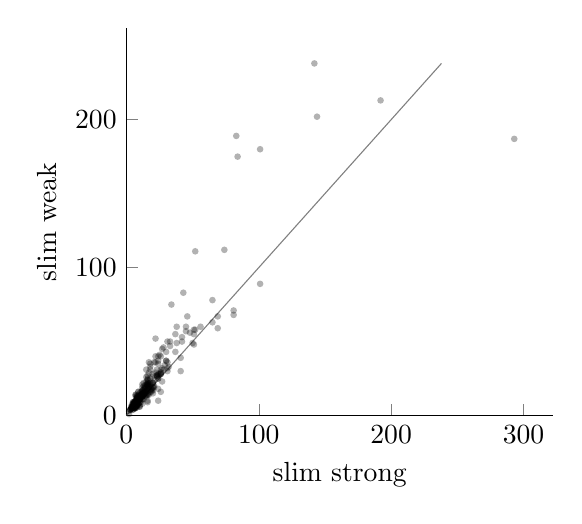 \pgfplotsset{
  compat=newest,
}
\begin{axis}[
  mark size=1.2pt,
  axis x line*=bottom,
  axis y line*=left,
  width=7cm,
  height=6.5cm,
  xlabel near ticks=true,
  ylabel near ticks=true,
  xmin=0,
  ymin=0,
  colorbar/width=.1cm,
  colorbar style={
    line width=.1pt,
  },
  colorbar shift/.style={
    xshift=.1cm,
  },
  xlabel={slim strong},
  ylabel={slim weak},
%
]
\addplot[
  scatter=false,
  scatter src=explicit,
  only marks=true,
  mark options={
    fill opacity=0.3,
    draw opacity=0,
  },
  every mark/.append style={},
%
] coordinates
  {(17.0,29.0) [1]%
  (31.0,30.0) [1]%
  (9.0,10.0) [1]%
  (11.0,14.0) [1]%
  (10.0,12.0) [1]%
  (14.0,16.0) [1]%
  (52.0,58.0) [1]%
  (7.0,5.0) [1]%
  (5.0,6.0) [1]%
  (6.0,7.0) [1]%
  (8.0,12.0) [1]%
  (9.0,10.0) [1]%
  (20.0,17.0) [1]%
  (12.0,19.0) [1]%
  (7.0,8.0) [1]%
  (3.0,4.0) [1]%
  (56.0,60.0) [1]%
  (14.0,15.0) [1]%
  (6.0,5.0) [1]%
  (27.0,45.0) [1]%
  (7.0,10.0) [1]%
  (14.0,18.0) [1]%
  (6.0,7.0) [1]%
  (4.0,6.0) [1]%
  (16.0,22.0) [1]%
  (15.0,16.0) [1]%
  (4.0,6.0) [1]%
  (5.0,6.0) [1]%
  (20.0,22.0) [1]%
  (7.0,10.0) [1]%
  (10.0,15.0) [1]%
  (8.0,10.0) [1]%
  (10.0,12.0) [1]%
  (4.0,5.0) [1]%
  (11.0,12.0) [1]%
  (10.0,12.0) [1]%
  (14.0,19.0) [1]%
  (5.0,6.0) [1]%
  (31.0,32.0) [1]%
  (2.0,3.0) [1]%
  (48.0,56.0) [1]%
  (26.0,16.0) [1]%
  (8.0,7.0) [1]%
  (8.0,6.0) [1]%
  (6.0,5.0) [1]%
  (6.0,5.0) [1]%
  (15.0,16.0) [1]%
  (16.0,18.0) [1]%
  (26.0,40.0) [1]%
  (84.0,175.0) [1]%
  (10.0,13.0) [1]%
  (12.0,15.0) [1]%
  (15.0,26.0) [1]%
  (12.0,13.0) [1]%
  (15.0,23.0) [1]%
  (26.0,31.0) [1]%
  (6.0,8.0) [1]%
  (8.0,9.0) [1]%
  (7.0,8.0) [1]%
  (101.0,89.0) [1]%
  (5.0,6.0) [1]%
  (5.0,6.0) [1]%
  (nan,nan) [1]%
  (6.0,9.0) [1]%
  (11.0,9.0) [1]%
  (7.0,8.0) [1]%
  (6.0,8.0) [1]%
  (293.0,187.0) [1]%
  (74.0,112.0) [1]%
  (14.0,15.0) [1]%
  (17.0,14.0) [1]%
  (5.0,6.0) [1]%
  (6.0,7.0) [1]%
  (13.0,14.0) [1]%
  (26.0,29.0) [1]%
  (6.0,7.0) [1]%
  (8.0,6.0) [1]%
  (81.0,71.0) [1]%
  (16.0,17.0) [1]%
  (6.0,9.0) [1]%
  (24.0,25.0) [1]%
  (4.0,5.0) [1]%
  (10.0,11.0) [1]%
  (6.0,8.0) [1]%
  (3.0,4.0) [1]%
  (9.0,13.0) [1]%
  (9.0,16.0) [1]%
  (6.0,9.0) [1]%
  (12.0,11.0) [1]%
  (9.0,12.0) [1]%
  (16.0,20.0) [1]%
  (16.0,10.0) [1]%
  (5.0,6.0) [1]%
  (4.0,5.0) [1]%
  (2.0,1.0) [1]%
  (7.0,6.0) [1]%
  (11.0,12.0) [1]%
  (8.0,10.0) [1]%
  (37.0,43.0) [1]%
  (8.0,12.0) [1]%
  (13.0,18.0) [1]%
  (142.0,238.0) [1]%
  (8.0,11.0) [1]%
  (51.0,58.0) [1]%
  (18.0,17.0) [1]%
  (12.0,15.0) [1]%
  (23.0,26.0) [1]%
  (11.0,16.0) [1]%
  (6.0,7.0) [1]%
  (22.0,40.0) [1]%
  (7.0,8.0) [1]%
  (9.0,11.0) [1]%
  (16.0,14.0) [1]%
  (12.0,15.0) [1]%
  (15.0,13.0) [1]%
  (20.0,15.0) [1]%
  (16.0,25.0) [1]%
  (8.0,10.0) [1]%
  (21.0,36.0) [1]%
  (7.0,8.0) [1]%
  (9.0,11.0) [1]%
  (20.0,22.0) [1]%
  (10.0,11.0) [1]%
  (7.0,9.0) [1]%
  (8.0,12.0) [1]%
  (7.0,8.0) [1]%
  (38.0,60.0) [1]%
  (7.0,8.0) [1]%
  (8.0,11.0) [1]%
  (20.0,19.0) [1]%
  (6.0,8.0) [1]%
  (18.0,16.0) [1]%
  (15.0,19.0) [1]%
  (7.0,8.0) [1]%
  (11.0,14.0) [1]%
  (6.0,9.0) [1]%
  (6.0,7.0) [1]%
  (6.0,7.0) [1]%
  (6.0,7.0) [1]%
  (17.0,18.0) [1]%
  (12.0,16.0) [1]%
  (8.0,10.0) [1]%
  (7.0,8.0) [1]%
  (6.0,5.0) [1]%
  (9.0,8.0) [1]%
  (24.0,27.0) [1]%
  (12.0,17.0) [1]%
  (7.0,5.0) [1]%
  (8.0,9.0) [1]%
  (24.0,10.0) [1]%
  (16.0,24.0) [1]%
  (16.0,27.0) [1]%
  (8.0,12.0) [1]%
  (30.0,37.0) [1]%
  (9.0,8.0) [1]%
  (7.0,8.0) [1]%
  (5.0,8.0) [1]%
  (5.0,8.0) [1]%
  (33.0,47.0) [1]%
  (13.0,14.0) [1]%
  (27.0,32.0) [1]%
  (14.0,19.0) [1]%
  (21.0,19.0) [1]%
  (10.0,9.0) [1]%
  (8.0,7.0) [1]%
  (45.0,57.0) [1]%
  (8.0,11.0) [1]%
  (38.0,49.0) [1]%
  (7.0,8.0) [1]%
  (7.0,8.0) [1]%
  (21.0,20.0) [1]%
  (9.0,10.0) [1]%
  (12.0,13.0) [1]%
  (17.0,22.0) [1]%
  (7.0,8.0) [1]%
  (18.0,21.0) [1]%
  (4.0,5.0) [1]%
  (20.0,28.0) [1]%
  (81.0,68.0) [1]%
  (15.0,31.0) [1]%
  (14.0,13.0) [1]%
  (31.0,36.0) [1]%
  (6.0,7.0) [1]%
  (9.0,10.0) [1]%
  (10.0,7.0) [1]%
  (7.0,8.0) [1]%
  (13.0,15.0) [1]%
  (9.0,11.0) [1]%
  (19.0,17.0) [1]%
  (16.0,24.0) [1]%
  (42.0,53.0) [1]%
  (7.0,8.0) [1]%
  (41.0,30.0) [1]%
  (11.0,12.0) [1]%
  (6.0,7.0) [1]%
  (37.0,55.0) [1]%
  (12.0,14.0) [1]%
  (30.0,43.0) [1]%
  (43.0,83.0) [1]%
  (nan,nan) [1]%
  (16.0,21.0) [1]%
  (24.0,37.0) [1]%
  (7.0,8.0) [1]%
  (16.0,14.0) [1]%
  (13.0,20.0) [1]%
  (101.0,180.0) [1]%
  (12.0,17.0) [1]%
  (10.0,6.0) [1]%
  (26.0,28.0) [1]%
  (10.0,11.0) [1]%
  (21.0,24.0) [1]%
  (10.0,11.0) [1]%
  (7.0,8.0) [1]%
  (33.0,50.0) [1]%
  (13.0,14.0) [1]%
  (15.0,16.0) [1]%
  (34.0,75.0) [1]%
  (22.0,52.0) [1]%
  (65.0,63.0) [1]%
  (9.0,14.0) [1]%
  (5.0,9.0) [1]%
  (4.0,7.0) [1]%
  (9.0,10.0) [1]%
  (11.0,14.0) [1]%
  (16.0,18.0) [1]%
  (9.0,11.0) [1]%
  (5.0,6.0) [1]%
  (16.0,20.0) [1]%
  (23.0,27.0) [1]%
  (52.0,111.0) [1]%
  (7.0,14.0) [1]%
  (13.0,14.0) [1]%
  (14.0,20.0) [1]%
  (16.0,9.0) [1]%
  (32.0,33.0) [1]%
  (13.0,22.0) [1]%
  (22.0,29.0) [1]%
  (5.0,6.0) [1]%
  (13.0,11.0) [1]%
  (4.0,5.0) [1]%
  (7.0,8.0) [1]%
  (6.0,8.0) [1]%
  (13.0,15.0) [1]%
  (29.0,34.0) [1]%
  (19.0,26.0) [1]%
  (5.0,6.0) [1]%
  (8.0,10.0) [1]%
  (12.0,21.0) [1]%
  (10.0,9.0) [1]%
  (17.0,36.0) [1]%
  (12.0,13.0) [1]%
  (4.0,5.0) [1]%
  (9.0,16.0) [1]%
  (4.0,5.0) [1]%
  (20.0,19.0) [1]%
  (19.0,16.0) [1]%
  (19.0,18.0) [1]%
  (11.0,13.0) [1]%
  (46.0,67.0) [1]%
  (9.0,12.0) [1]%
  (8.0,10.0) [1]%
  (12.0,11.0) [1]%
  (7.0,6.0) [1]%
  (4.0,5.0) [1]%
  (19.0,18.0) [1]%
  (50.0,49.0) [1]%
  (8.0,9.0) [1]%
  (28.0,46.0) [1]%
  (6.0,5.0) [1]%
  (8.0,9.0) [1]%
  (13.0,14.0) [1]%
  (7.0,8.0) [1]%
  (16.0,21.0) [1]%
  (3.0,4.0) [1]%
  (10.0,11.0) [1]%
  (16.0,15.0) [1]%
  (9.0,8.0) [1]%
  (15.0,21.0) [1]%
  (25.0,28.0) [1]%
  (6.0,8.0) [1]%
  (11.0,14.0) [1]%
  (7.0,9.0) [1]%
  (5.0,7.0) [1]%
  (8.0,7.0) [1]%
  (26.0,29.0) [1]%
  (18.0,35.0) [1]%
  (24.0,28.0) [1]%
  (7.0,9.0) [1]%
  (18.0,31.0) [1]%
  (20.0,22.0) [1]%
  (6.0,8.0) [1]%
  (16.0,21.0) [1]%
  (17.0,21.0) [1]%
  (11.0,14.0) [1]%
  (7.0,10.0) [1]%
  (7.0,8.0) [1]%
  (4.0,5.0) [1]%
  (9.0,10.0) [1]%
  (14.0,16.0) [1]%
  (27.0,23.0) [1]%
  (13.0,16.0) [1]%
  (192.0,213.0) [1]%
  (13.0,17.0) [1]%
  (16.0,20.0) [1]%
  (8.0,13.0) [1]%
  (7.0,8.0) [1]%
  (24.0,25.0) [1]%
  (8.0,10.0) [1]%
  (5.0,4.0) [1]%
  (18.0,25.0) [1]%
  (23.0,27.0) [1]%
  (5.0,4.0) [1]%
  (16.0,22.0) [1]%
  (10.0,12.0) [1]%
  (45.0,60.0) [1]%
  (12.0,8.0) [1]%
  (8.0,9.0) [1]%
  (8.0,9.0) [1]%
  (42.0,50.0) [1]%
  (7.0,9.0) [1]%
  (5.0,6.0) [1]%
  (17.0,19.0) [1]%
  (8.0,10.0) [1]%
  (12.0,13.0) [1]%
  (13.0,14.0) [1]%
  (69.0,67.0) [1]%
  (4.0,5.0) [1]%
  (17.0,20.0) [1]%
  (22.0,36.0) [1]%
  (144.0,202.0) [1]%
  (3.0,4.0) [1]%
  (8.0,13.0) [1]%
  (8.0,10.0) [1]%
  (83.0,189.0) [1]%
  (65.0,78.0) [1]%
  (26.0,28.0) [1]%
  (8.0,7.0) [1]%
  (15.0,14.0) [1]%
  (23.0,27.0) [1]%
  (30.0,37.0) [1]%
  (24.0,18.0) [1]%
  (10.0,12.0) [1]%
  (31.0,50.0) [1]%
  (51.0,48.0) [1]%
  (4.0,6.0) [1]%
  (18.0,33.0) [1]%
  (41.0,39.0) [1]%
  (7.0,13.0) [1]%
  (69.0,59.0) [1]%
  (10.0,6.0) [1]%
  (24.0,40.0) [1]%
  (7.0,14.0) [1]%
  (7.0,9.0) [1]%
  (51.0,55.0) [1]%
  (9.0,13.0) [1]%
  (5.0,6.0) [1]%
  (12.0,13.0) [1]%
  (18.0,22.0) [1]%
  (5.0,9.0) [1]%
  (8.0,10.0) [1]%
  (25.0,41.0) [1]%
  (24.0,35.0) [1]%
  (7.0,8.0) [1]%
  (28.0,31.0) [1]%
  (23.0,31.0) [1]%
  (5.0,6.0) [1]%\dfrac{num}{den}
};%
\addplot[gray,domain=0:238.0]{x};%
%
\end{axis}

